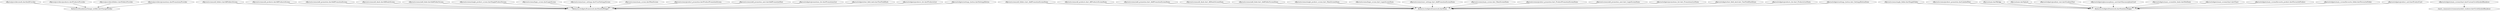 strict digraph {

  "offprice/providers/auth.dartAuthProvider" -> "flutter/src/foundation/change_notifier.dartChangeNotifier"
  "offprice/providers/products.dartProductsProvider" -> "flutter/src/foundation/change_notifier.dartChangeNotifier"
  "offprice/providers/folders.dartFoldersProvider" -> "flutter/src/foundation/change_notifier.dartChangeNotifier"
  "offprice/providers/promotions.dartPromotionsProvider" -> "flutter/src/foundation/change_notifier.dartChangeNotifier"
  "offprice/screens/all_folders.dartAllFoldersScreen" -> "flutter/src/widgets/framework.dartStatefulWidget"
  "offprice/screens/all_folders.dart_AddPromotionScreenState" -> "flutter/src/widgets/framework.dartState"
  "offprice/screens/all_products.dartAllProductsScreen" -> "flutter/src/widgets/framework.dartStatefulWidget"
  "offprice/screens/all_products.dart_AllProductsScreenState" -> "flutter/src/widgets/framework.dartState"
  "offprice/screens/add_promotion.dartAddPromotionScreen" -> "flutter/src/widgets/framework.dartStatefulWidget"
  "offprice/screens/add_promotion.dart_AddPromotionScreenState" -> "flutter/src/widgets/framework.dartState"
  "offprice/screens/single_folder.dartSingleFolder" -> "flutter/src/widgets/framework.dartStatelessWidget"
  "offprice/screens/all_deals.dartAllDealsScreen" -> "flutter/src/widgets/framework.dartStatefulWidget"
  "offprice/screens/all_deals.dart_AllDealsScreenState" -> "flutter/src/widgets/framework.dartState"
  "offprice/screens/add_foder.dartAddFolderScreen" -> "flutter/src/widgets/framework.dartStatefulWidget"
  "offprice/screens/add_foder.dart_AddFolderScreenState" -> "flutter/src/widgets/framework.dartState"
  "offprice/screens/single_product_screen.dartSingleProductScreen" -> "flutter/src/widgets/framework.dartStatefulWidget"
  "offprice/screens/single_product_screen.dart_MainScreenState" -> "flutter/src/widgets/framework.dartState"
  "offprice/screens/login_screen.dartLoginScreen" -> "flutter/src/widgets/framework.dartStatefulWidget"
  "offprice/screens/login_screen.dart_LoginScreenState" -> "flutter/src/widgets/framework.dartState"
  "offprice/screens/user_settings.dartUserSettingsScreen" -> "flutter/src/widgets/framework.dartStatefulWidget"
  "offprice/screens/user_settings.dart_AddPromotionScreenState" -> "flutter/src/widgets/framework.dartState"
  "offprice/screens/main_screen.dartMainScreen" -> "flutter/src/widgets/framework.dartStatefulWidget"
  "offprice/screens/main_screen.dart_MainScreenState" -> "flutter/src/widgets/framework.dartState"
  "offprice/screens/product_promotion.dartProductPromotionScreen" -> "flutter/src/widgets/framework.dartStatefulWidget"
  "offprice/screens/product_promotion.dart_ProductPromotionScreenState" -> "flutter/src/widgets/framework.dartState"
  "offprice/screens/product_promotion.dartLabeledText" -> "flutter/src/widgets/framework.dartStatelessWidget"
  "offprice/screens/add_promotion_next.dartAddPromotionNext" -> "flutter/src/widgets/framework.dartStatefulWidget"
  "offprice/screens/add_promotion_next.dart_LoginScreenState" -> "flutter/src/widgets/framework.dartState"
  "offprice/main.dartMyApp" -> "flutter/src/widgets/framework.dartStatelessWidget"
  "offprice/main.dartSplash" -> "flutter/src/widgets/framework.dartStatelessWidget"
  "offprice/widgets/gradient_text.dartGradientText" -> "flutter/src/widgets/framework.dartStatelessWidget"
  "offprice/widgets/glassmorphism_card.dartGlassmorphismCard" -> "flutter/src/widgets/framework.dartStatelessWidget"
  "offprice/widgets/promotions_list.dartPromotionsList" -> "flutter/src/widgets/framework.dartStatefulWidget"
  "offprice/widgets/promotions_list.dart_PromotionsListState" -> "flutter/src/widgets/framework.dartState"
  "offprice/widgets/text_field_dark.dartTextFieldDark" -> "flutter/src/widgets/framework.dartStatefulWidget"
  "offprice/widgets/text_field_dark.dart_TextFieldDarkState" -> "flutter/src/widgets/framework.dartState"
  "offprice/widgets/products_list.dartProductsList" -> "flutter/src/widgets/framework.dartStatefulWidget"
  "offprice/widgets/products_list.dart_ProductsListState" -> "flutter/src/widgets/framework.dartState"
  "offprice/widgets/main_screen/hot_deals.dartHotDeals" -> "flutter/src/widgets/framework.dartStatelessWidget"
  "offprice/widgets/main_screen/chart.dartChart" -> "flutter/src/widgets/framework.dartStatelessWidget"
  "offprice/widgets/main_screen/chart.dartCustomCircleSymbolRenderer" -> "charts_common/src/common/symbol_renderer.dartCircleSymbolRenderer"
  "offprice/widgets/main_screen/favourite_product.dartFavouriteProduct" -> "flutter/src/widgets/framework.dartStatelessWidget"
  "offprice/widgets/main_screen/favourite_folder.dartFavouriteFolder" -> "flutter/src/widgets/framework.dartStatelessWidget"
  "offprice/widgets/product_card.dartProductCard" -> "flutter/src/widgets/framework.dartStatelessWidget"
  "offprice/widgets/settings_button.dartSettingsButton" -> "flutter/src/widgets/framework.dartStatefulWidget"
  "offprice/widgets/settings_button.dart_SettingsButtonState" -> "flutter/src/widgets/framework.dartState"

}